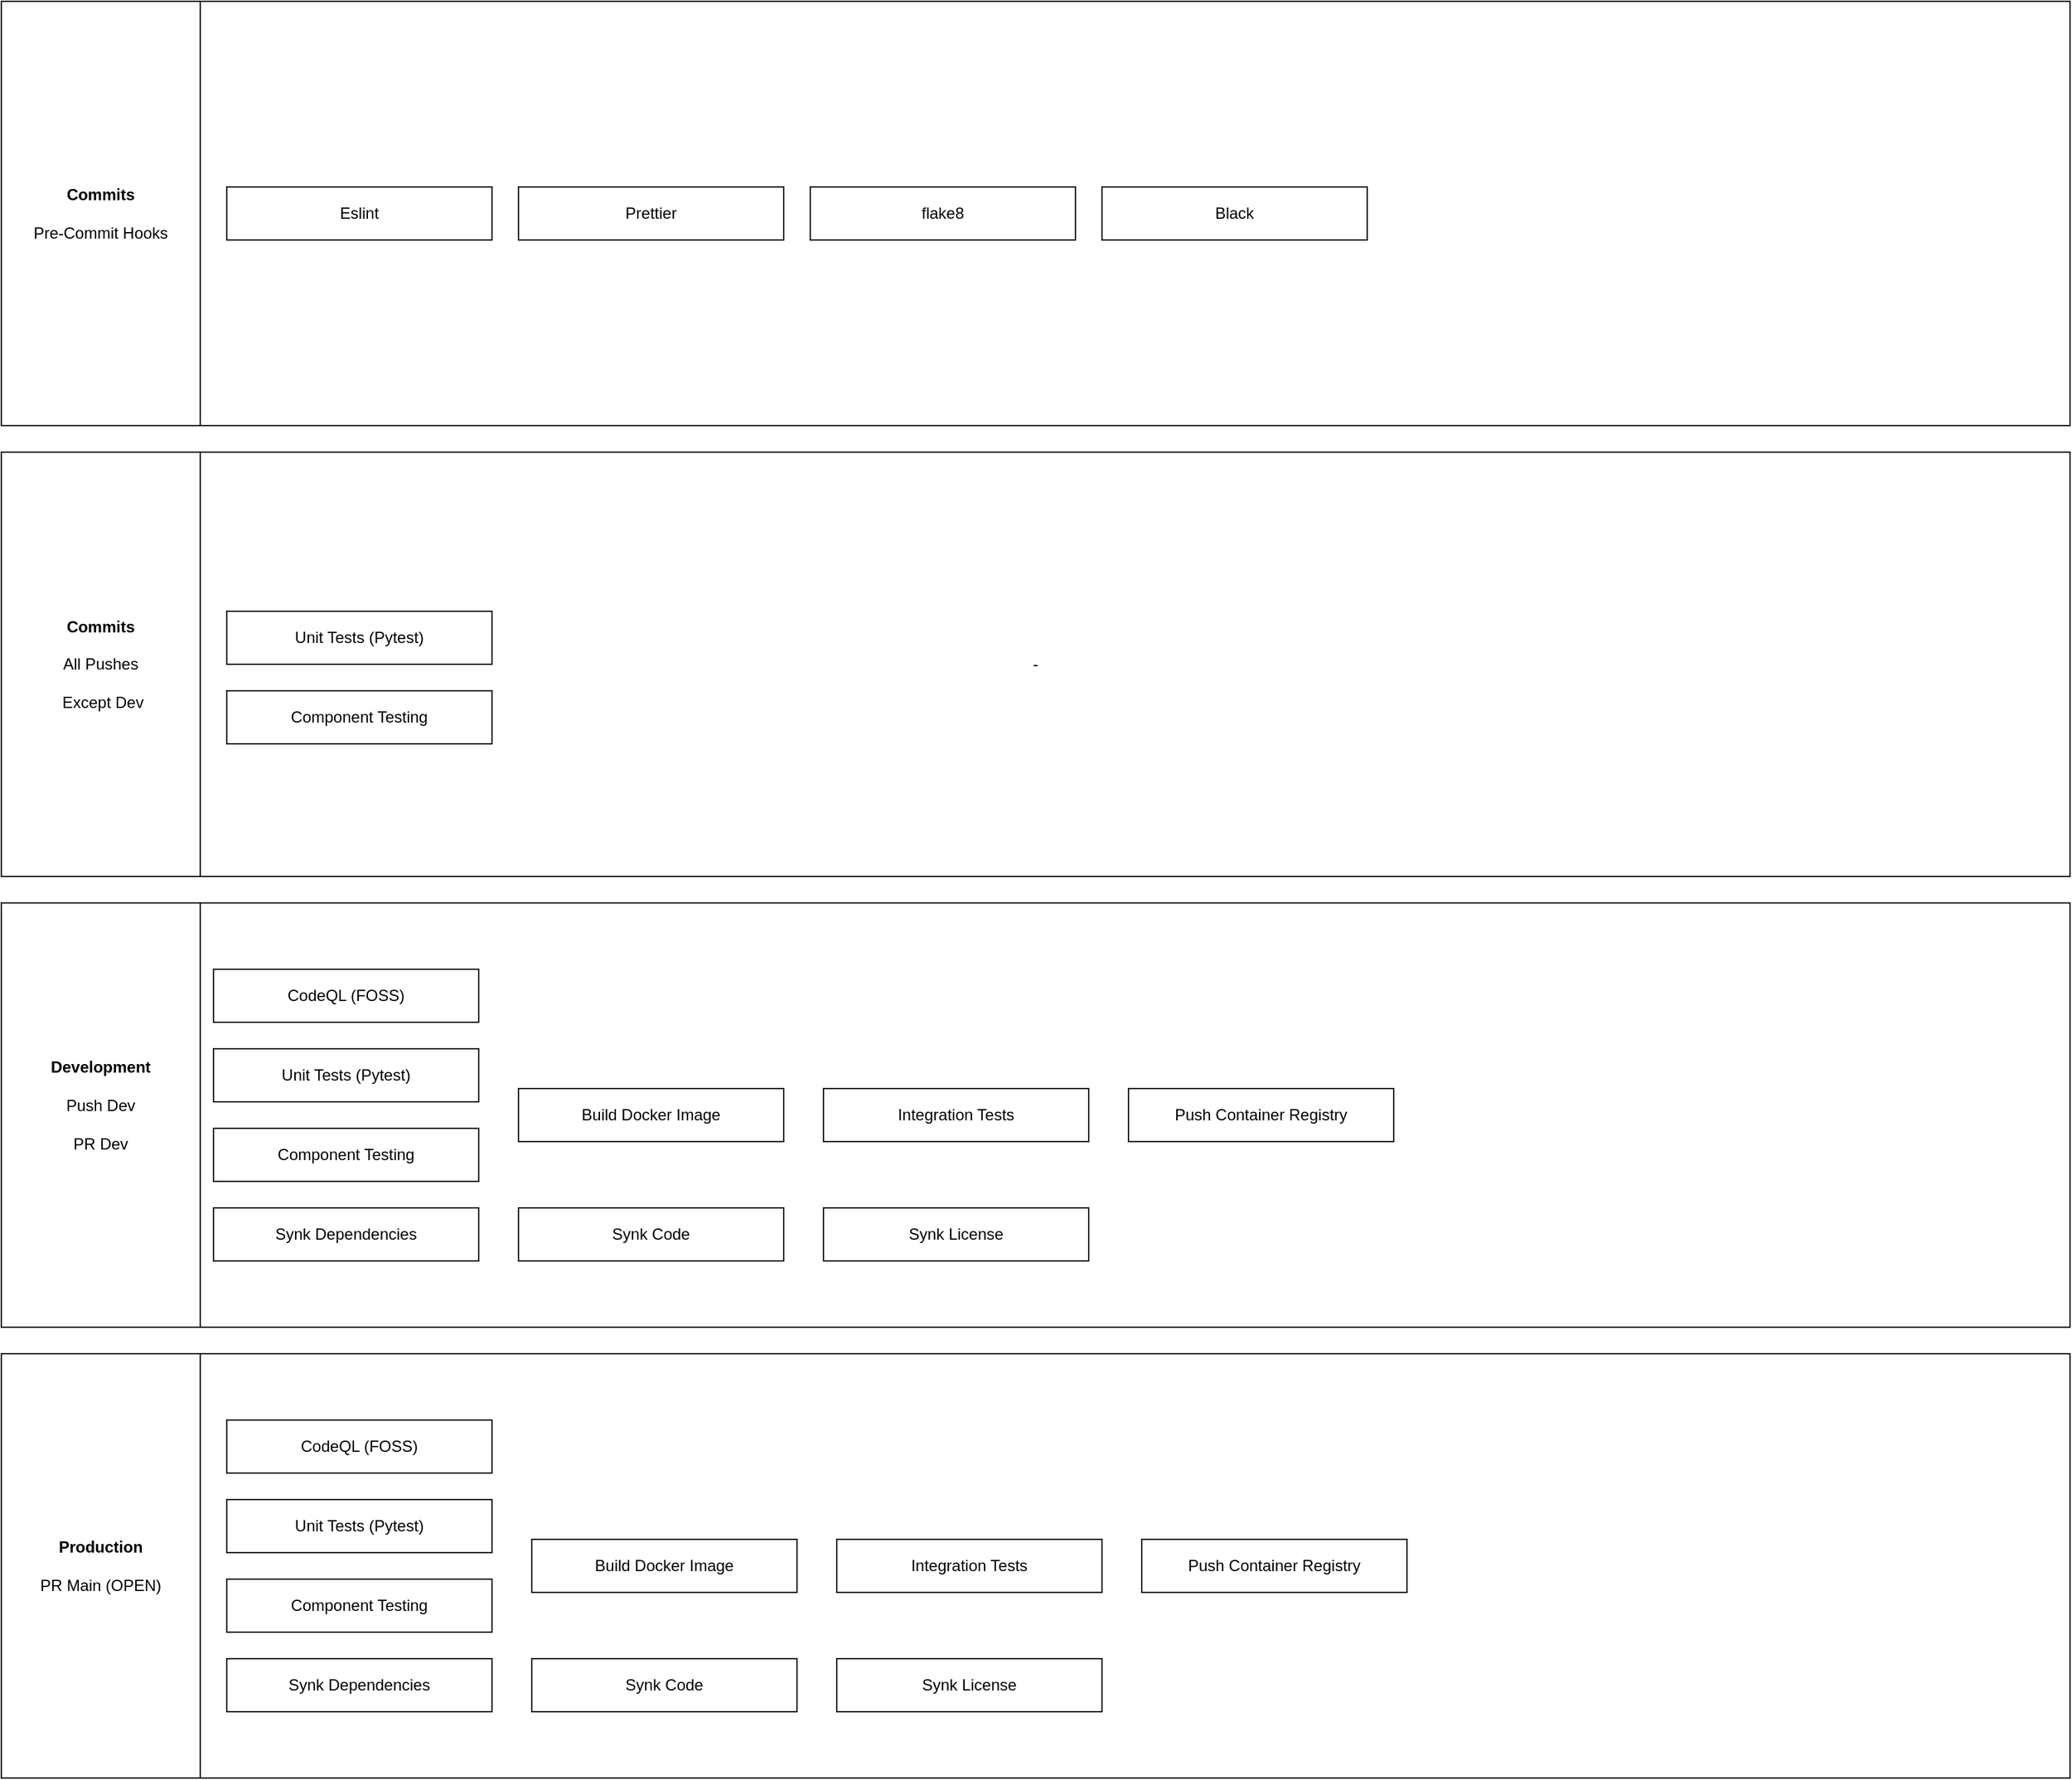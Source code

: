 <mxfile version="15.3.1" type="github">
  <diagram id="jGv3KRdHRO9ItCqaX64U" name="Page-1">
    <mxGraphModel dx="1014" dy="2202" grid="1" gridSize="10" guides="1" tooltips="1" connect="1" arrows="1" fold="1" page="1" pageScale="1" pageWidth="1700" pageHeight="1100" math="0" shadow="0">
      <root>
        <mxCell id="QeTs8Otb-hYSfhYipXKW-0" />
        <mxCell id="QeTs8Otb-hYSfhYipXKW-1" parent="QeTs8Otb-hYSfhYipXKW-0" />
        <mxCell id="zljSf0HPq7ISTMpLtNXf-15" value="-" style="rounded=0;whiteSpace=wrap;html=1;" vertex="1" parent="QeTs8Otb-hYSfhYipXKW-1">
          <mxGeometry x="40" y="40" width="1560" height="320" as="geometry" />
        </mxCell>
        <mxCell id="zljSf0HPq7ISTMpLtNXf-16" value="&lt;div&gt;&lt;b&gt;Commits&lt;br&gt;&lt;/b&gt;&lt;/div&gt;&lt;div&gt;&lt;br&gt;&lt;/div&gt;&lt;div&gt;All Pushes&lt;/div&gt;&lt;div&gt;&lt;br&gt;&lt;/div&gt;&amp;nbsp;Except Dev" style="rounded=0;whiteSpace=wrap;html=1;" vertex="1" parent="QeTs8Otb-hYSfhYipXKW-1">
          <mxGeometry x="40" y="40" width="150" height="320" as="geometry" />
        </mxCell>
        <mxCell id="zljSf0HPq7ISTMpLtNXf-26" value="" style="rounded=0;whiteSpace=wrap;html=1;" vertex="1" parent="QeTs8Otb-hYSfhYipXKW-1">
          <mxGeometry x="40" y="720" width="1560" height="320" as="geometry" />
        </mxCell>
        <mxCell id="zljSf0HPq7ISTMpLtNXf-27" value="" style="rounded=0;whiteSpace=wrap;html=1;" vertex="1" parent="QeTs8Otb-hYSfhYipXKW-1">
          <mxGeometry x="40" y="380" width="1560" height="320" as="geometry" />
        </mxCell>
        <mxCell id="zljSf0HPq7ISTMpLtNXf-32" value="&lt;div&gt;&lt;b&gt;Development&lt;/b&gt;&lt;/div&gt;&lt;div&gt;&lt;br&gt;&lt;/div&gt;&lt;div&gt;Push Dev&lt;/div&gt;&lt;div&gt;&lt;br&gt;&lt;/div&gt;&lt;div&gt;PR Dev&lt;/div&gt;&lt;div&gt;&lt;br&gt;&lt;/div&gt;" style="rounded=0;whiteSpace=wrap;html=1;" vertex="1" parent="QeTs8Otb-hYSfhYipXKW-1">
          <mxGeometry x="40" y="380" width="150" height="320" as="geometry" />
        </mxCell>
        <mxCell id="zljSf0HPq7ISTMpLtNXf-33" value="&lt;div&gt;&lt;b&gt;Production&lt;/b&gt;&lt;/div&gt;&lt;div&gt;&lt;br&gt;&lt;/div&gt;&lt;div&gt;PR Main (OPEN)&lt;br&gt;&lt;/div&gt;" style="rounded=0;whiteSpace=wrap;html=1;" vertex="1" parent="QeTs8Otb-hYSfhYipXKW-1">
          <mxGeometry x="40" y="720" width="150" height="320" as="geometry" />
        </mxCell>
        <mxCell id="zljSf0HPq7ISTMpLtNXf-34" value="Integration Tests" style="rounded=0;whiteSpace=wrap;html=1;" vertex="1" parent="QeTs8Otb-hYSfhYipXKW-1">
          <mxGeometry x="660" y="520" width="200" height="40" as="geometry" />
        </mxCell>
        <mxCell id="zljSf0HPq7ISTMpLtNXf-37" value="Build Docker Image" style="rounded=0;whiteSpace=wrap;html=1;" vertex="1" parent="QeTs8Otb-hYSfhYipXKW-1">
          <mxGeometry x="430" y="520" width="200" height="40" as="geometry" />
        </mxCell>
        <mxCell id="zljSf0HPq7ISTMpLtNXf-38" value="Push Container Registry" style="rounded=0;whiteSpace=wrap;html=1;" vertex="1" parent="QeTs8Otb-hYSfhYipXKW-1">
          <mxGeometry x="890" y="520" width="200" height="40" as="geometry" />
        </mxCell>
        <mxCell id="zljSf0HPq7ISTMpLtNXf-49" value="-" style="rounded=0;whiteSpace=wrap;html=1;" vertex="1" parent="QeTs8Otb-hYSfhYipXKW-1">
          <mxGeometry x="40" y="-300" width="1560" height="320" as="geometry" />
        </mxCell>
        <mxCell id="zljSf0HPq7ISTMpLtNXf-50" value="&lt;div&gt;&lt;b&gt;Commits&lt;br&gt;&lt;/b&gt;&lt;/div&gt;&lt;div&gt;&lt;br&gt;&lt;/div&gt;&lt;div&gt;Pre-Commit Hooks&lt;br&gt;&lt;/div&gt;" style="rounded=0;whiteSpace=wrap;html=1;" vertex="1" parent="QeTs8Otb-hYSfhYipXKW-1">
          <mxGeometry x="40" y="-300" width="150" height="320" as="geometry" />
        </mxCell>
        <mxCell id="zljSf0HPq7ISTMpLtNXf-51" value="Black" style="rounded=0;whiteSpace=wrap;html=1;" vertex="1" parent="QeTs8Otb-hYSfhYipXKW-1">
          <mxGeometry x="870" y="-160" width="200" height="40" as="geometry" />
        </mxCell>
        <mxCell id="zljSf0HPq7ISTMpLtNXf-52" value="Eslint" style="rounded=0;whiteSpace=wrap;html=1;" vertex="1" parent="QeTs8Otb-hYSfhYipXKW-1">
          <mxGeometry x="210" y="-160" width="200" height="40" as="geometry" />
        </mxCell>
        <mxCell id="zljSf0HPq7ISTMpLtNXf-53" value="Prettier" style="rounded=0;whiteSpace=wrap;html=1;" vertex="1" parent="QeTs8Otb-hYSfhYipXKW-1">
          <mxGeometry x="430" y="-160" width="200" height="40" as="geometry" />
        </mxCell>
        <mxCell id="zljSf0HPq7ISTMpLtNXf-54" value="&lt;div&gt;flake8&lt;/div&gt;" style="rounded=0;whiteSpace=wrap;html=1;" vertex="1" parent="QeTs8Otb-hYSfhYipXKW-1">
          <mxGeometry x="650" y="-160" width="200" height="40" as="geometry" />
        </mxCell>
        <mxCell id="zljSf0HPq7ISTMpLtNXf-55" value="Unit Tests (Pytest)" style="rounded=0;whiteSpace=wrap;html=1;" vertex="1" parent="QeTs8Otb-hYSfhYipXKW-1">
          <mxGeometry x="210" y="160" width="200" height="40" as="geometry" />
        </mxCell>
        <mxCell id="zljSf0HPq7ISTMpLtNXf-56" value="Component Testing" style="rounded=0;whiteSpace=wrap;html=1;" vertex="1" parent="QeTs8Otb-hYSfhYipXKW-1">
          <mxGeometry x="210" y="220" width="200" height="40" as="geometry" />
        </mxCell>
        <mxCell id="zljSf0HPq7ISTMpLtNXf-57" value="&lt;div&gt;Synk Dependencies&lt;/div&gt;" style="rounded=0;whiteSpace=wrap;html=1;" vertex="1" parent="QeTs8Otb-hYSfhYipXKW-1">
          <mxGeometry x="200" y="610" width="200" height="40" as="geometry" />
        </mxCell>
        <mxCell id="zljSf0HPq7ISTMpLtNXf-58" value="Synk License" style="rounded=0;whiteSpace=wrap;html=1;" vertex="1" parent="QeTs8Otb-hYSfhYipXKW-1">
          <mxGeometry x="660" y="610" width="200" height="40" as="geometry" />
        </mxCell>
        <mxCell id="zljSf0HPq7ISTMpLtNXf-59" value="Synk Code" style="rounded=0;whiteSpace=wrap;html=1;" vertex="1" parent="QeTs8Otb-hYSfhYipXKW-1">
          <mxGeometry x="430" y="610" width="200" height="40" as="geometry" />
        </mxCell>
        <mxCell id="zljSf0HPq7ISTMpLtNXf-60" value="CodeQL (FOSS)" style="rounded=0;whiteSpace=wrap;html=1;" vertex="1" parent="QeTs8Otb-hYSfhYipXKW-1">
          <mxGeometry x="200" y="430" width="200" height="40" as="geometry" />
        </mxCell>
        <mxCell id="zljSf0HPq7ISTMpLtNXf-65" value="Unit Tests (Pytest)" style="rounded=0;whiteSpace=wrap;html=1;" vertex="1" parent="QeTs8Otb-hYSfhYipXKW-1">
          <mxGeometry x="200" y="490" width="200" height="40" as="geometry" />
        </mxCell>
        <mxCell id="zljSf0HPq7ISTMpLtNXf-66" value="Component Testing" style="rounded=0;whiteSpace=wrap;html=1;" vertex="1" parent="QeTs8Otb-hYSfhYipXKW-1">
          <mxGeometry x="200" y="550" width="200" height="40" as="geometry" />
        </mxCell>
        <mxCell id="zljSf0HPq7ISTMpLtNXf-67" value="Integration Tests" style="rounded=0;whiteSpace=wrap;html=1;" vertex="1" parent="QeTs8Otb-hYSfhYipXKW-1">
          <mxGeometry x="670" y="860" width="200" height="40" as="geometry" />
        </mxCell>
        <mxCell id="zljSf0HPq7ISTMpLtNXf-68" value="Build Docker Image" style="rounded=0;whiteSpace=wrap;html=1;" vertex="1" parent="QeTs8Otb-hYSfhYipXKW-1">
          <mxGeometry x="440" y="860" width="200" height="40" as="geometry" />
        </mxCell>
        <mxCell id="zljSf0HPq7ISTMpLtNXf-69" value="Push Container Registry" style="rounded=0;whiteSpace=wrap;html=1;" vertex="1" parent="QeTs8Otb-hYSfhYipXKW-1">
          <mxGeometry x="900" y="860" width="200" height="40" as="geometry" />
        </mxCell>
        <mxCell id="zljSf0HPq7ISTMpLtNXf-70" value="&lt;div&gt;Synk Dependencies&lt;/div&gt;" style="rounded=0;whiteSpace=wrap;html=1;" vertex="1" parent="QeTs8Otb-hYSfhYipXKW-1">
          <mxGeometry x="210" y="950" width="200" height="40" as="geometry" />
        </mxCell>
        <mxCell id="zljSf0HPq7ISTMpLtNXf-71" value="Synk License" style="rounded=0;whiteSpace=wrap;html=1;" vertex="1" parent="QeTs8Otb-hYSfhYipXKW-1">
          <mxGeometry x="670" y="950" width="200" height="40" as="geometry" />
        </mxCell>
        <mxCell id="zljSf0HPq7ISTMpLtNXf-72" value="Synk Code" style="rounded=0;whiteSpace=wrap;html=1;" vertex="1" parent="QeTs8Otb-hYSfhYipXKW-1">
          <mxGeometry x="440" y="950" width="200" height="40" as="geometry" />
        </mxCell>
        <mxCell id="zljSf0HPq7ISTMpLtNXf-73" value="CodeQL (FOSS)" style="rounded=0;whiteSpace=wrap;html=1;" vertex="1" parent="QeTs8Otb-hYSfhYipXKW-1">
          <mxGeometry x="210" y="770" width="200" height="40" as="geometry" />
        </mxCell>
        <mxCell id="zljSf0HPq7ISTMpLtNXf-74" value="Unit Tests (Pytest)" style="rounded=0;whiteSpace=wrap;html=1;" vertex="1" parent="QeTs8Otb-hYSfhYipXKW-1">
          <mxGeometry x="210" y="830" width="200" height="40" as="geometry" />
        </mxCell>
        <mxCell id="zljSf0HPq7ISTMpLtNXf-75" value="Component Testing" style="rounded=0;whiteSpace=wrap;html=1;" vertex="1" parent="QeTs8Otb-hYSfhYipXKW-1">
          <mxGeometry x="210" y="890" width="200" height="40" as="geometry" />
        </mxCell>
      </root>
    </mxGraphModel>
  </diagram>
</mxfile>
